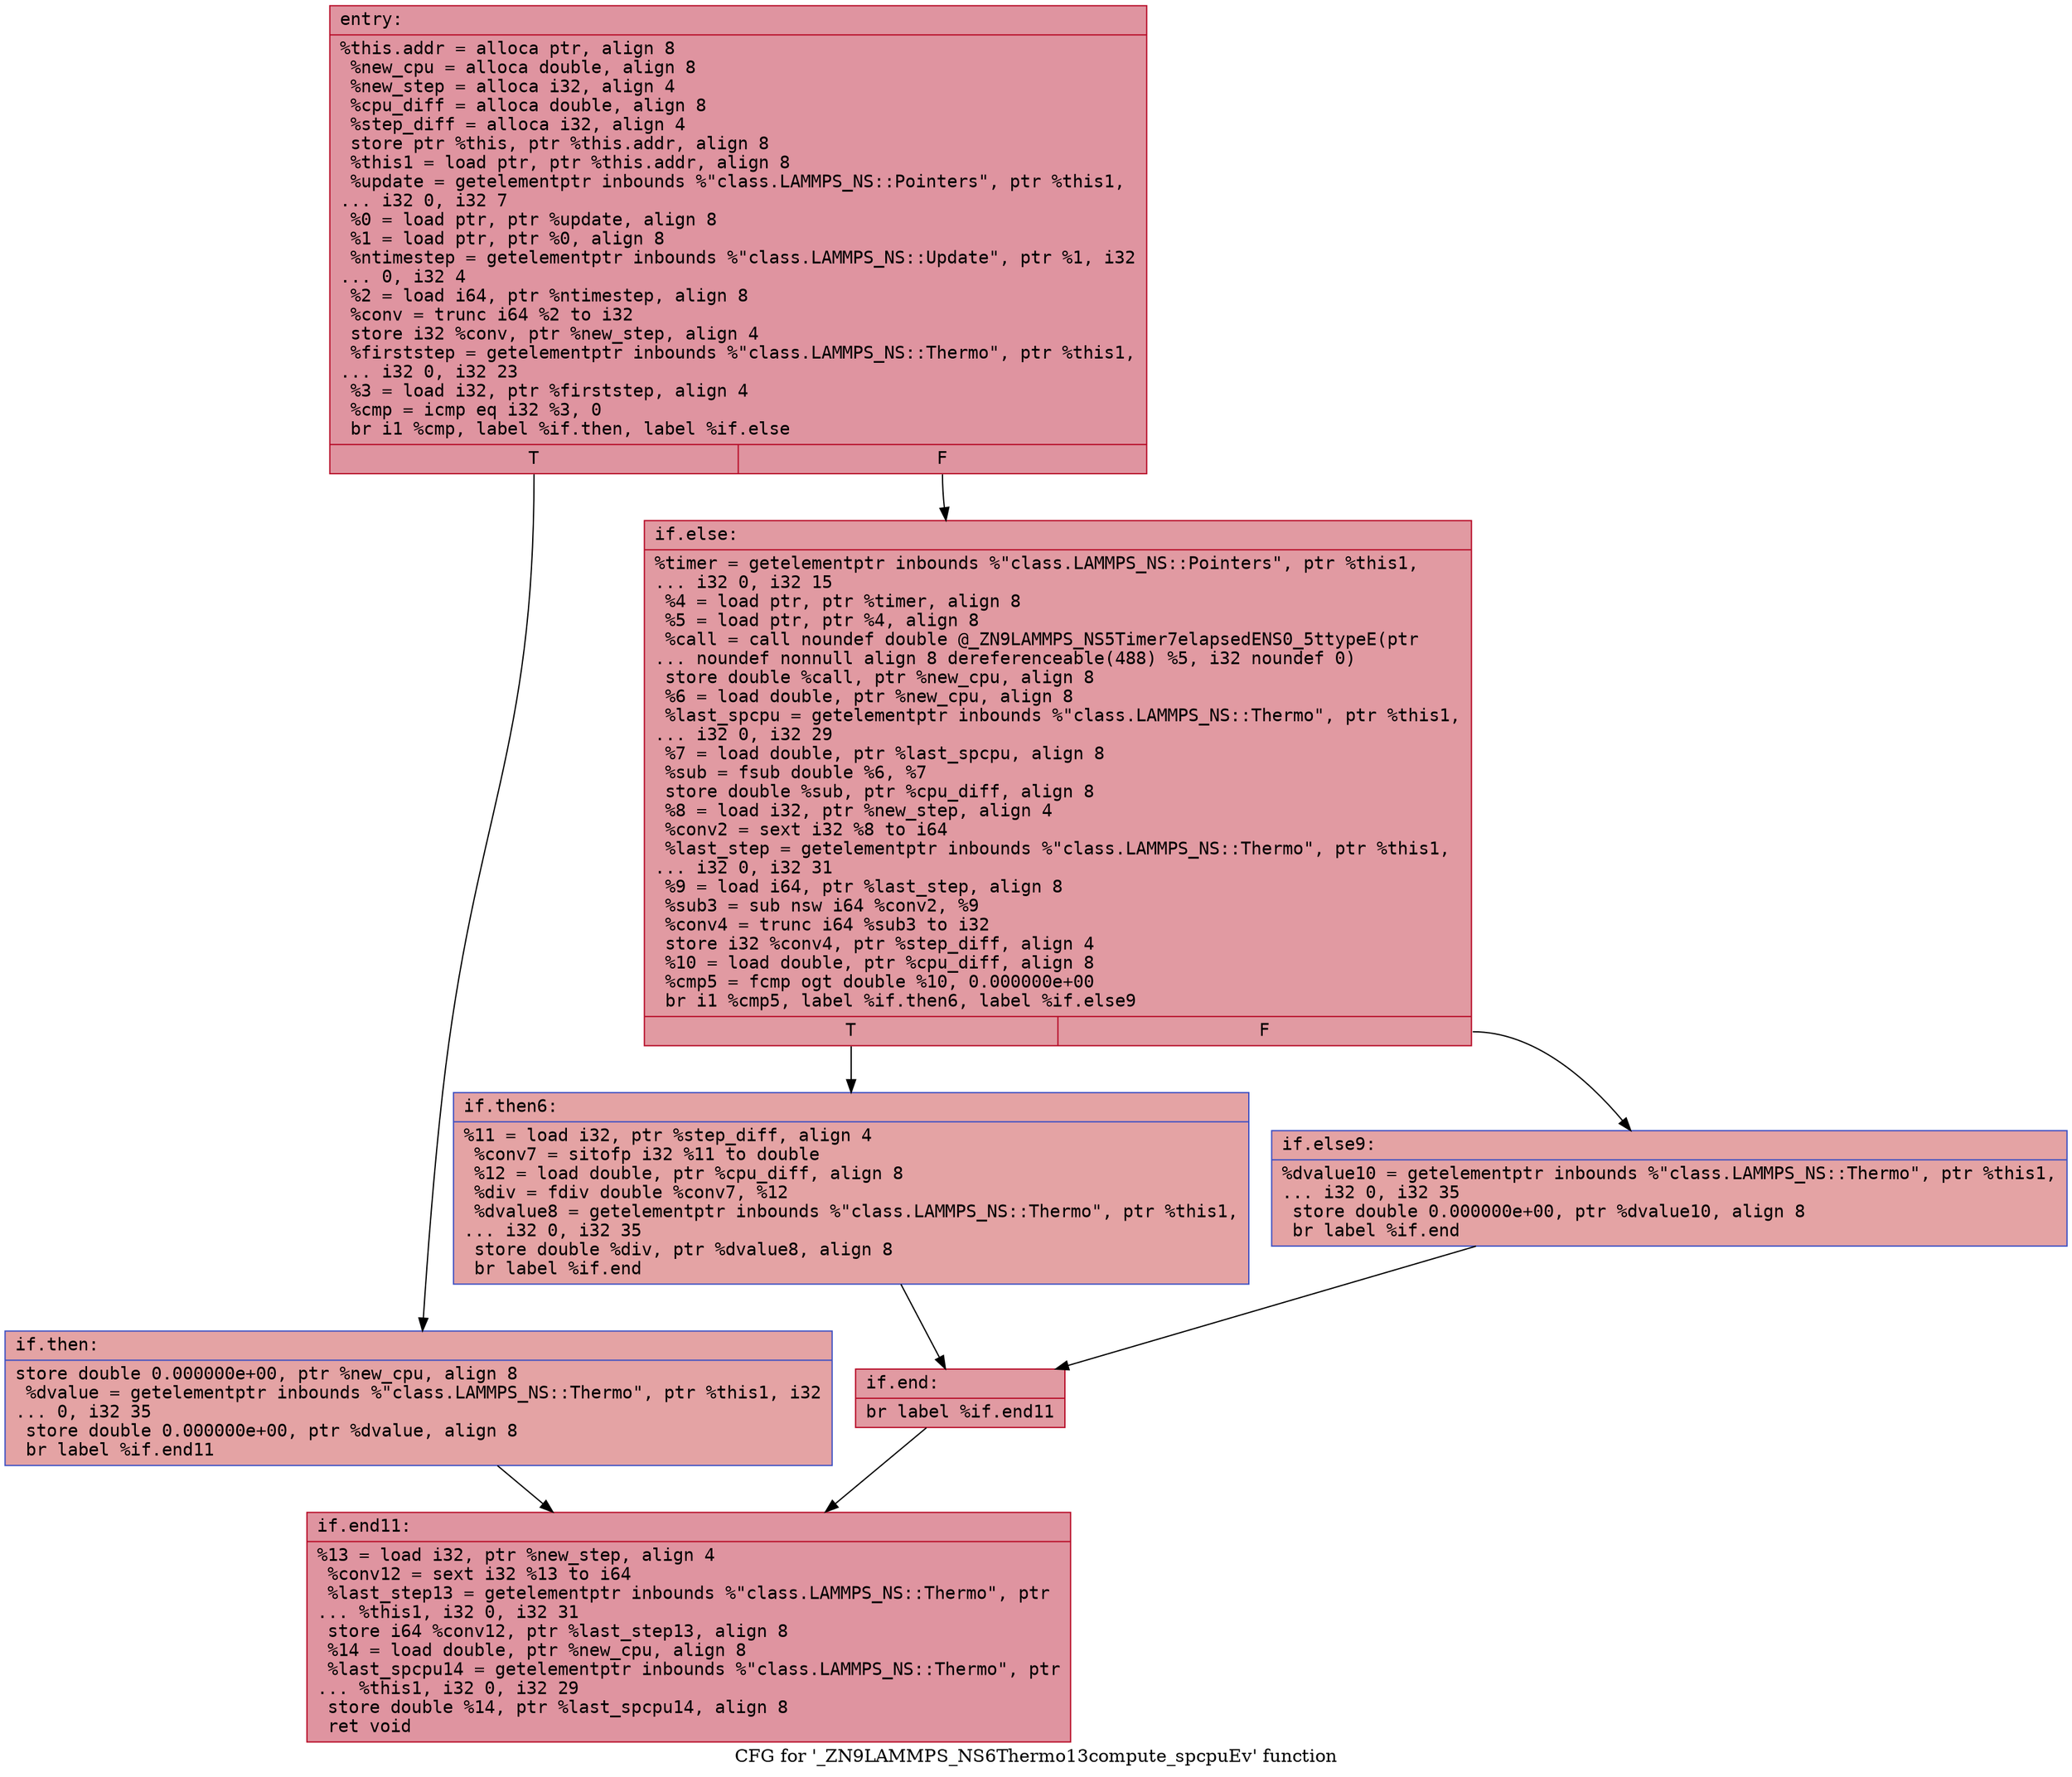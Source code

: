 digraph "CFG for '_ZN9LAMMPS_NS6Thermo13compute_spcpuEv' function" {
	label="CFG for '_ZN9LAMMPS_NS6Thermo13compute_spcpuEv' function";

	Node0x55bd404bc310 [shape=record,color="#b70d28ff", style=filled, fillcolor="#b70d2870" fontname="Courier",label="{entry:\l|  %this.addr = alloca ptr, align 8\l  %new_cpu = alloca double, align 8\l  %new_step = alloca i32, align 4\l  %cpu_diff = alloca double, align 8\l  %step_diff = alloca i32, align 4\l  store ptr %this, ptr %this.addr, align 8\l  %this1 = load ptr, ptr %this.addr, align 8\l  %update = getelementptr inbounds %\"class.LAMMPS_NS::Pointers\", ptr %this1,\l... i32 0, i32 7\l  %0 = load ptr, ptr %update, align 8\l  %1 = load ptr, ptr %0, align 8\l  %ntimestep = getelementptr inbounds %\"class.LAMMPS_NS::Update\", ptr %1, i32\l... 0, i32 4\l  %2 = load i64, ptr %ntimestep, align 8\l  %conv = trunc i64 %2 to i32\l  store i32 %conv, ptr %new_step, align 4\l  %firststep = getelementptr inbounds %\"class.LAMMPS_NS::Thermo\", ptr %this1,\l... i32 0, i32 23\l  %3 = load i32, ptr %firststep, align 4\l  %cmp = icmp eq i32 %3, 0\l  br i1 %cmp, label %if.then, label %if.else\l|{<s0>T|<s1>F}}"];
	Node0x55bd404bc310:s0 -> Node0x55bd404bcf70[tooltip="entry -> if.then\nProbability 37.50%" ];
	Node0x55bd404bc310:s1 -> Node0x55bd404bcfe0[tooltip="entry -> if.else\nProbability 62.50%" ];
	Node0x55bd404bcf70 [shape=record,color="#3d50c3ff", style=filled, fillcolor="#c32e3170" fontname="Courier",label="{if.then:\l|  store double 0.000000e+00, ptr %new_cpu, align 8\l  %dvalue = getelementptr inbounds %\"class.LAMMPS_NS::Thermo\", ptr %this1, i32\l... 0, i32 35\l  store double 0.000000e+00, ptr %dvalue, align 8\l  br label %if.end11\l}"];
	Node0x55bd404bcf70 -> Node0x55bd404bd320[tooltip="if.then -> if.end11\nProbability 100.00%" ];
	Node0x55bd404bcfe0 [shape=record,color="#b70d28ff", style=filled, fillcolor="#bb1b2c70" fontname="Courier",label="{if.else:\l|  %timer = getelementptr inbounds %\"class.LAMMPS_NS::Pointers\", ptr %this1,\l... i32 0, i32 15\l  %4 = load ptr, ptr %timer, align 8\l  %5 = load ptr, ptr %4, align 8\l  %call = call noundef double @_ZN9LAMMPS_NS5Timer7elapsedENS0_5ttypeE(ptr\l... noundef nonnull align 8 dereferenceable(488) %5, i32 noundef 0)\l  store double %call, ptr %new_cpu, align 8\l  %6 = load double, ptr %new_cpu, align 8\l  %last_spcpu = getelementptr inbounds %\"class.LAMMPS_NS::Thermo\", ptr %this1,\l... i32 0, i32 29\l  %7 = load double, ptr %last_spcpu, align 8\l  %sub = fsub double %6, %7\l  store double %sub, ptr %cpu_diff, align 8\l  %8 = load i32, ptr %new_step, align 4\l  %conv2 = sext i32 %8 to i64\l  %last_step = getelementptr inbounds %\"class.LAMMPS_NS::Thermo\", ptr %this1,\l... i32 0, i32 31\l  %9 = load i64, ptr %last_step, align 8\l  %sub3 = sub nsw i64 %conv2, %9\l  %conv4 = trunc i64 %sub3 to i32\l  store i32 %conv4, ptr %step_diff, align 4\l  %10 = load double, ptr %cpu_diff, align 8\l  %cmp5 = fcmp ogt double %10, 0.000000e+00\l  br i1 %cmp5, label %if.then6, label %if.else9\l|{<s0>T|<s1>F}}"];
	Node0x55bd404bcfe0:s0 -> Node0x55bd404bcf10[tooltip="if.else -> if.then6\nProbability 50.00%" ];
	Node0x55bd404bcfe0:s1 -> Node0x55bd404be310[tooltip="if.else -> if.else9\nProbability 50.00%" ];
	Node0x55bd404bcf10 [shape=record,color="#3d50c3ff", style=filled, fillcolor="#c32e3170" fontname="Courier",label="{if.then6:\l|  %11 = load i32, ptr %step_diff, align 4\l  %conv7 = sitofp i32 %11 to double\l  %12 = load double, ptr %cpu_diff, align 8\l  %div = fdiv double %conv7, %12\l  %dvalue8 = getelementptr inbounds %\"class.LAMMPS_NS::Thermo\", ptr %this1,\l... i32 0, i32 35\l  store double %div, ptr %dvalue8, align 8\l  br label %if.end\l}"];
	Node0x55bd404bcf10 -> Node0x55bd404be800[tooltip="if.then6 -> if.end\nProbability 100.00%" ];
	Node0x55bd404be310 [shape=record,color="#3d50c3ff", style=filled, fillcolor="#c32e3170" fontname="Courier",label="{if.else9:\l|  %dvalue10 = getelementptr inbounds %\"class.LAMMPS_NS::Thermo\", ptr %this1,\l... i32 0, i32 35\l  store double 0.000000e+00, ptr %dvalue10, align 8\l  br label %if.end\l}"];
	Node0x55bd404be310 -> Node0x55bd404be800[tooltip="if.else9 -> if.end\nProbability 100.00%" ];
	Node0x55bd404be800 [shape=record,color="#b70d28ff", style=filled, fillcolor="#bb1b2c70" fontname="Courier",label="{if.end:\l|  br label %if.end11\l}"];
	Node0x55bd404be800 -> Node0x55bd404bd320[tooltip="if.end -> if.end11\nProbability 100.00%" ];
	Node0x55bd404bd320 [shape=record,color="#b70d28ff", style=filled, fillcolor="#b70d2870" fontname="Courier",label="{if.end11:\l|  %13 = load i32, ptr %new_step, align 4\l  %conv12 = sext i32 %13 to i64\l  %last_step13 = getelementptr inbounds %\"class.LAMMPS_NS::Thermo\", ptr\l... %this1, i32 0, i32 31\l  store i64 %conv12, ptr %last_step13, align 8\l  %14 = load double, ptr %new_cpu, align 8\l  %last_spcpu14 = getelementptr inbounds %\"class.LAMMPS_NS::Thermo\", ptr\l... %this1, i32 0, i32 29\l  store double %14, ptr %last_spcpu14, align 8\l  ret void\l}"];
}
